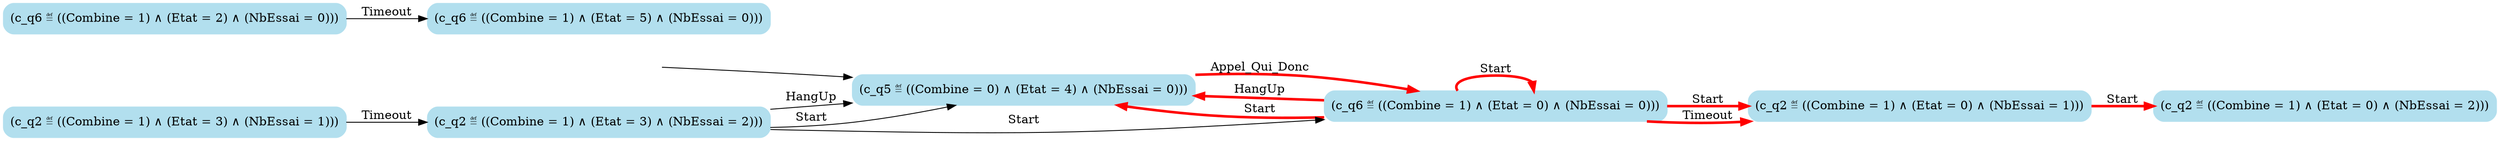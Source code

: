 digraph G {

	rankdir = LR;

	start_c_q5_21[style=invisible];

	node[shape=box, style="rounded, filled", color=lightblue2];

	c_q6_23[label="(c_q6 ≝ ((Combine = 1) ∧ (Etat = 0) ∧ (NbEssai = 0)))"];
	c_q2_15[label="(c_q2 ≝ ((Combine = 1) ∧ (Etat = 0) ∧ (NbEssai = 2)))"];
	c_q6_13[label="(c_q6 ≝ ((Combine = 1) ∧ (Etat = 5) ∧ (NbEssai = 0)))"];
	c_q2_14[label="(c_q2 ≝ ((Combine = 1) ∧ (Etat = 0) ∧ (NbEssai = 1)))"];
	c_q2_16[label="(c_q2 ≝ ((Combine = 1) ∧ (Etat = 3) ∧ (NbEssai = 1)))"];
	c_q2_22[label="(c_q2 ≝ ((Combine = 1) ∧ (Etat = 3) ∧ (NbEssai = 2)))"];
	c_q5_21[label="(c_q5 ≝ ((Combine = 0) ∧ (Etat = 4) ∧ (NbEssai = 0)))"];
	c_q6_12[label="(c_q6 ≝ ((Combine = 1) ∧ (Etat = 2) ∧ (NbEssai = 0)))"];

	start_c_q5_21 -> c_q5_21;
	c_q5_21 -> c_q6_23[label="Appel_Qui_Donc", penwidth=3, color=red];
	c_q6_23 -> c_q2_14[label="Start", penwidth=3, color=red];
	c_q6_23 -> c_q2_14[label="Timeout", penwidth=3, color=red];
	c_q6_23 -> c_q5_21[label="HangUp", penwidth=3, color=red];
	c_q6_23 -> c_q5_21[label="Start", penwidth=3, color=red];
	c_q6_23 -> c_q6_23[label="Start", penwidth=3, color=red];
	c_q6_12 -> c_q6_13[label="Timeout"];
	c_q2_14 -> c_q2_15[label="Start", penwidth=3, color=red];
	c_q2_16 -> c_q2_22[label="Timeout"];
	c_q2_22 -> c_q5_21[label="HangUp"];
	c_q2_22 -> c_q5_21[label="Start"];
	c_q2_22 -> c_q6_23[label="Start"];

}